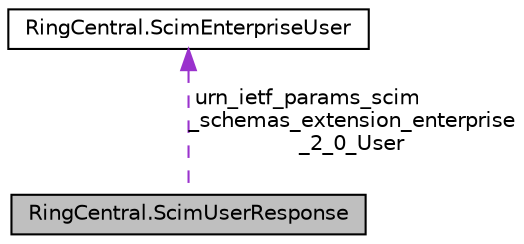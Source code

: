 digraph "RingCentral.ScimUserResponse"
{
 // LATEX_PDF_SIZE
  edge [fontname="Helvetica",fontsize="10",labelfontname="Helvetica",labelfontsize="10"];
  node [fontname="Helvetica",fontsize="10",shape=record];
  Node1 [label="RingCentral.ScimUserResponse",height=0.2,width=0.4,color="black", fillcolor="grey75", style="filled", fontcolor="black",tooltip=" "];
  Node2 -> Node1 [dir="back",color="darkorchid3",fontsize="10",style="dashed",label=" urn_ietf_params_scim\l_schemas_extension_enterprise\l_2_0_User" ,fontname="Helvetica"];
  Node2 [label="RingCentral.ScimEnterpriseUser",height=0.2,width=0.4,color="black", fillcolor="white", style="filled",URL="$classRingCentral_1_1ScimEnterpriseUser.html",tooltip=" "];
}
